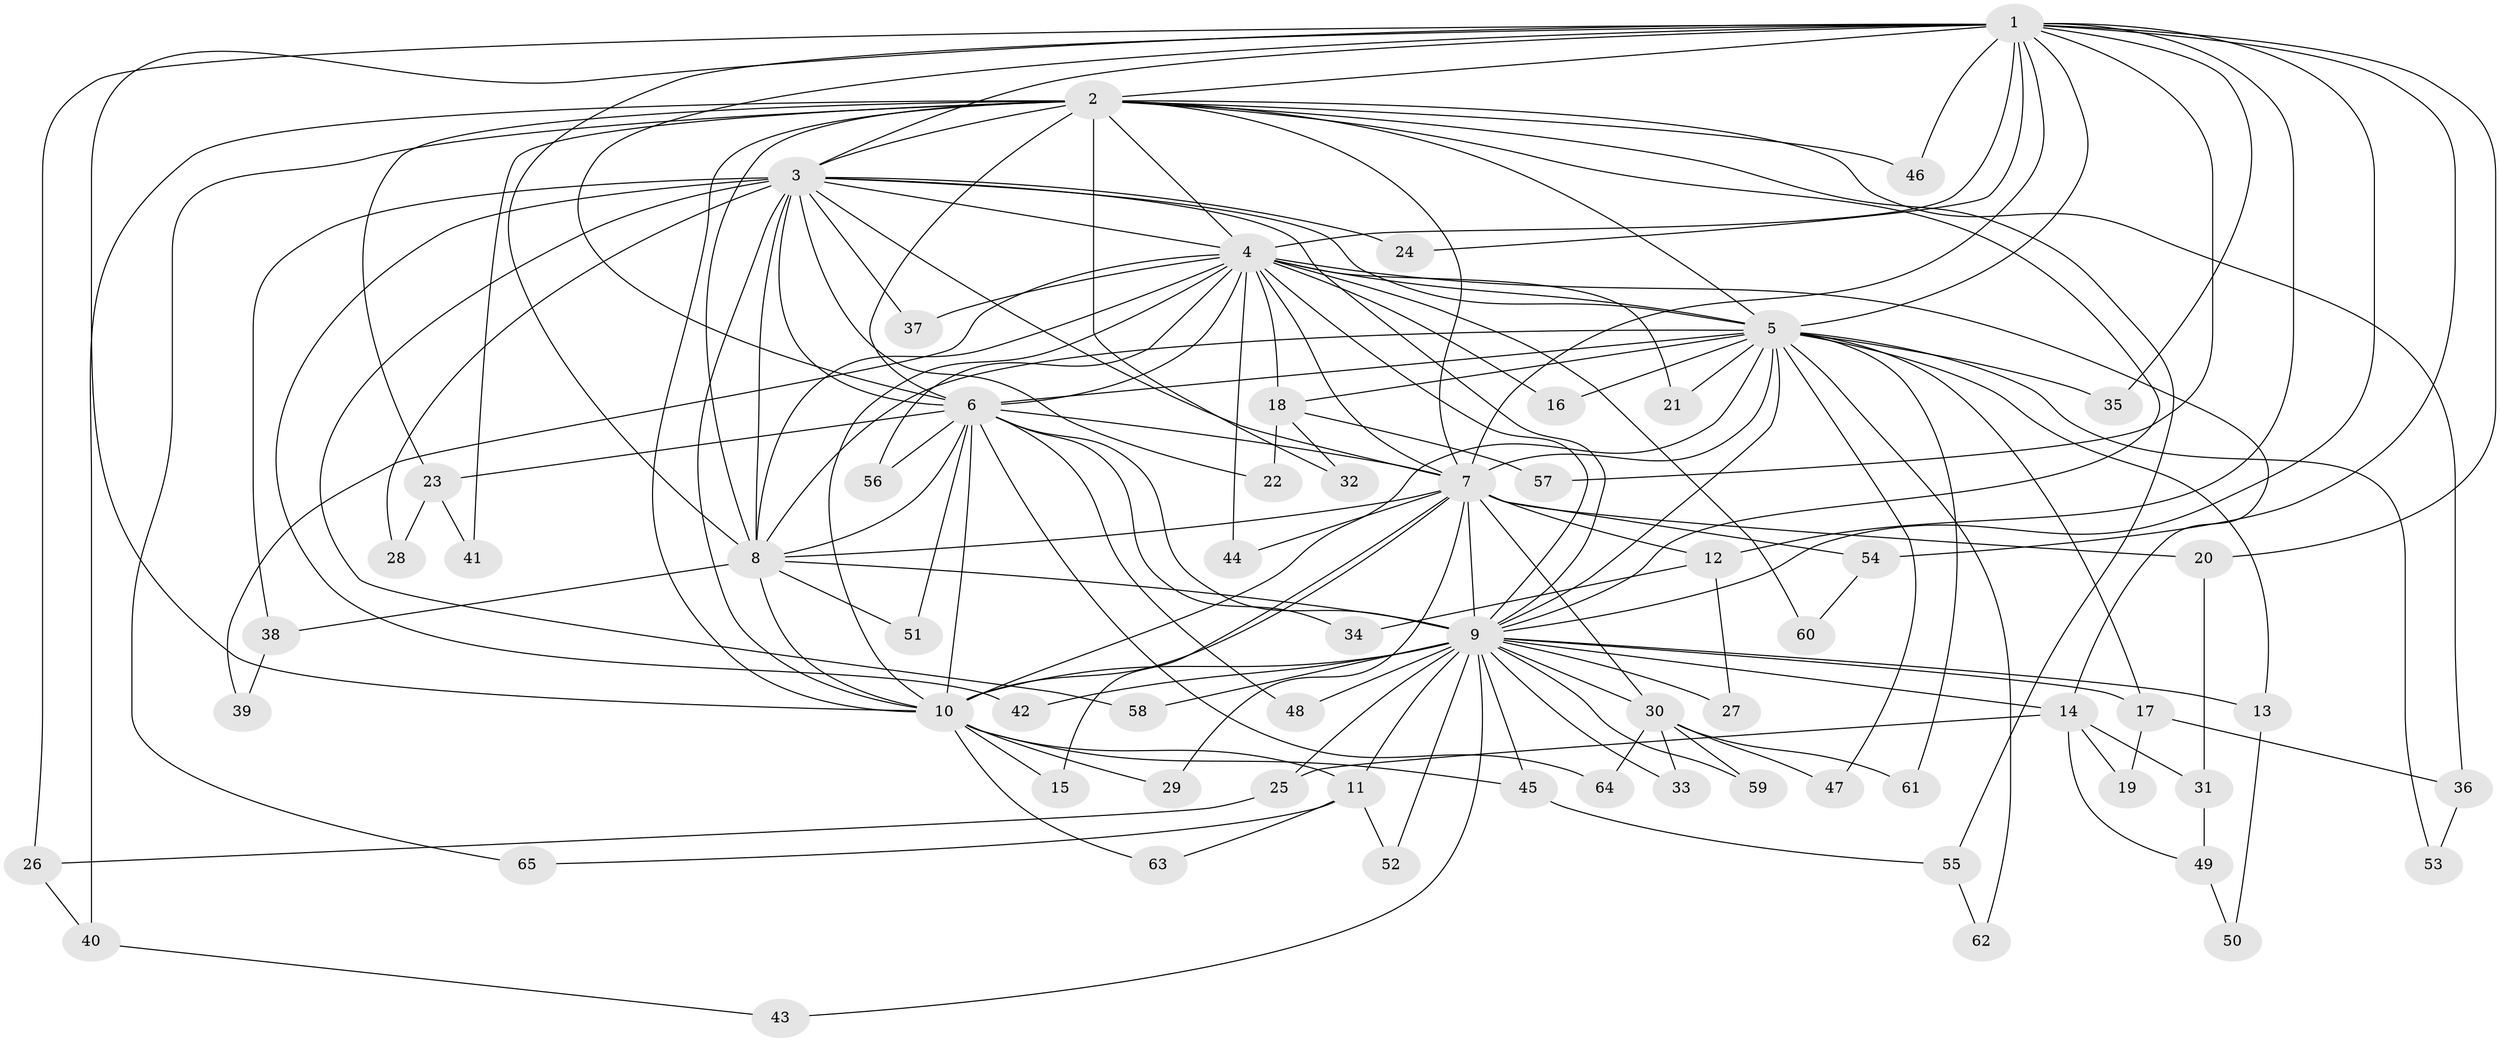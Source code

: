 // coarse degree distribution, {11: 0.06060606060606061, 12: 0.030303030303030304, 3: 0.2727272727272727, 4: 0.09090909090909091, 13: 0.06060606060606061, 6: 0.030303030303030304, 15: 0.030303030303030304, 2: 0.30303030303030304, 14: 0.030303030303030304, 5: 0.06060606060606061, 16: 0.030303030303030304}
// Generated by graph-tools (version 1.1) at 2025/36/03/04/25 23:36:25]
// undirected, 65 vertices, 155 edges
graph export_dot {
  node [color=gray90,style=filled];
  1;
  2;
  3;
  4;
  5;
  6;
  7;
  8;
  9;
  10;
  11;
  12;
  13;
  14;
  15;
  16;
  17;
  18;
  19;
  20;
  21;
  22;
  23;
  24;
  25;
  26;
  27;
  28;
  29;
  30;
  31;
  32;
  33;
  34;
  35;
  36;
  37;
  38;
  39;
  40;
  41;
  42;
  43;
  44;
  45;
  46;
  47;
  48;
  49;
  50;
  51;
  52;
  53;
  54;
  55;
  56;
  57;
  58;
  59;
  60;
  61;
  62;
  63;
  64;
  65;
  1 -- 2;
  1 -- 3;
  1 -- 4;
  1 -- 5;
  1 -- 6;
  1 -- 7;
  1 -- 8;
  1 -- 9;
  1 -- 10;
  1 -- 12;
  1 -- 20;
  1 -- 24;
  1 -- 26;
  1 -- 35;
  1 -- 46;
  1 -- 54;
  1 -- 57;
  2 -- 3;
  2 -- 4;
  2 -- 5;
  2 -- 6;
  2 -- 7;
  2 -- 8;
  2 -- 9;
  2 -- 10;
  2 -- 23;
  2 -- 32;
  2 -- 36;
  2 -- 40;
  2 -- 41;
  2 -- 46;
  2 -- 55;
  2 -- 65;
  3 -- 4;
  3 -- 5;
  3 -- 6;
  3 -- 7;
  3 -- 8;
  3 -- 9;
  3 -- 10;
  3 -- 22;
  3 -- 24;
  3 -- 28;
  3 -- 37;
  3 -- 38;
  3 -- 42;
  3 -- 58;
  4 -- 5;
  4 -- 6;
  4 -- 7;
  4 -- 8;
  4 -- 9;
  4 -- 10;
  4 -- 14;
  4 -- 16;
  4 -- 18;
  4 -- 21;
  4 -- 37;
  4 -- 39;
  4 -- 44;
  4 -- 56;
  4 -- 60;
  5 -- 6;
  5 -- 7;
  5 -- 8;
  5 -- 9;
  5 -- 10;
  5 -- 13;
  5 -- 16;
  5 -- 17;
  5 -- 18;
  5 -- 21;
  5 -- 35;
  5 -- 47;
  5 -- 53;
  5 -- 61;
  5 -- 62;
  6 -- 7;
  6 -- 8;
  6 -- 9;
  6 -- 10;
  6 -- 23;
  6 -- 34;
  6 -- 48;
  6 -- 51;
  6 -- 56;
  6 -- 64;
  7 -- 8;
  7 -- 9;
  7 -- 10;
  7 -- 12;
  7 -- 15;
  7 -- 20;
  7 -- 29;
  7 -- 30;
  7 -- 44;
  7 -- 54;
  8 -- 9;
  8 -- 10;
  8 -- 38;
  8 -- 51;
  9 -- 10;
  9 -- 11;
  9 -- 13;
  9 -- 14;
  9 -- 17;
  9 -- 25;
  9 -- 27;
  9 -- 30;
  9 -- 33;
  9 -- 42;
  9 -- 43;
  9 -- 45;
  9 -- 48;
  9 -- 52;
  9 -- 58;
  9 -- 59;
  10 -- 11;
  10 -- 15;
  10 -- 29;
  10 -- 45;
  10 -- 63;
  11 -- 52;
  11 -- 63;
  11 -- 65;
  12 -- 27;
  12 -- 34;
  13 -- 50;
  14 -- 19;
  14 -- 25;
  14 -- 31;
  14 -- 49;
  17 -- 19;
  17 -- 36;
  18 -- 22;
  18 -- 32;
  18 -- 57;
  20 -- 31;
  23 -- 28;
  23 -- 41;
  25 -- 26;
  26 -- 40;
  30 -- 33;
  30 -- 47;
  30 -- 59;
  30 -- 61;
  30 -- 64;
  31 -- 49;
  36 -- 53;
  38 -- 39;
  40 -- 43;
  45 -- 55;
  49 -- 50;
  54 -- 60;
  55 -- 62;
}
